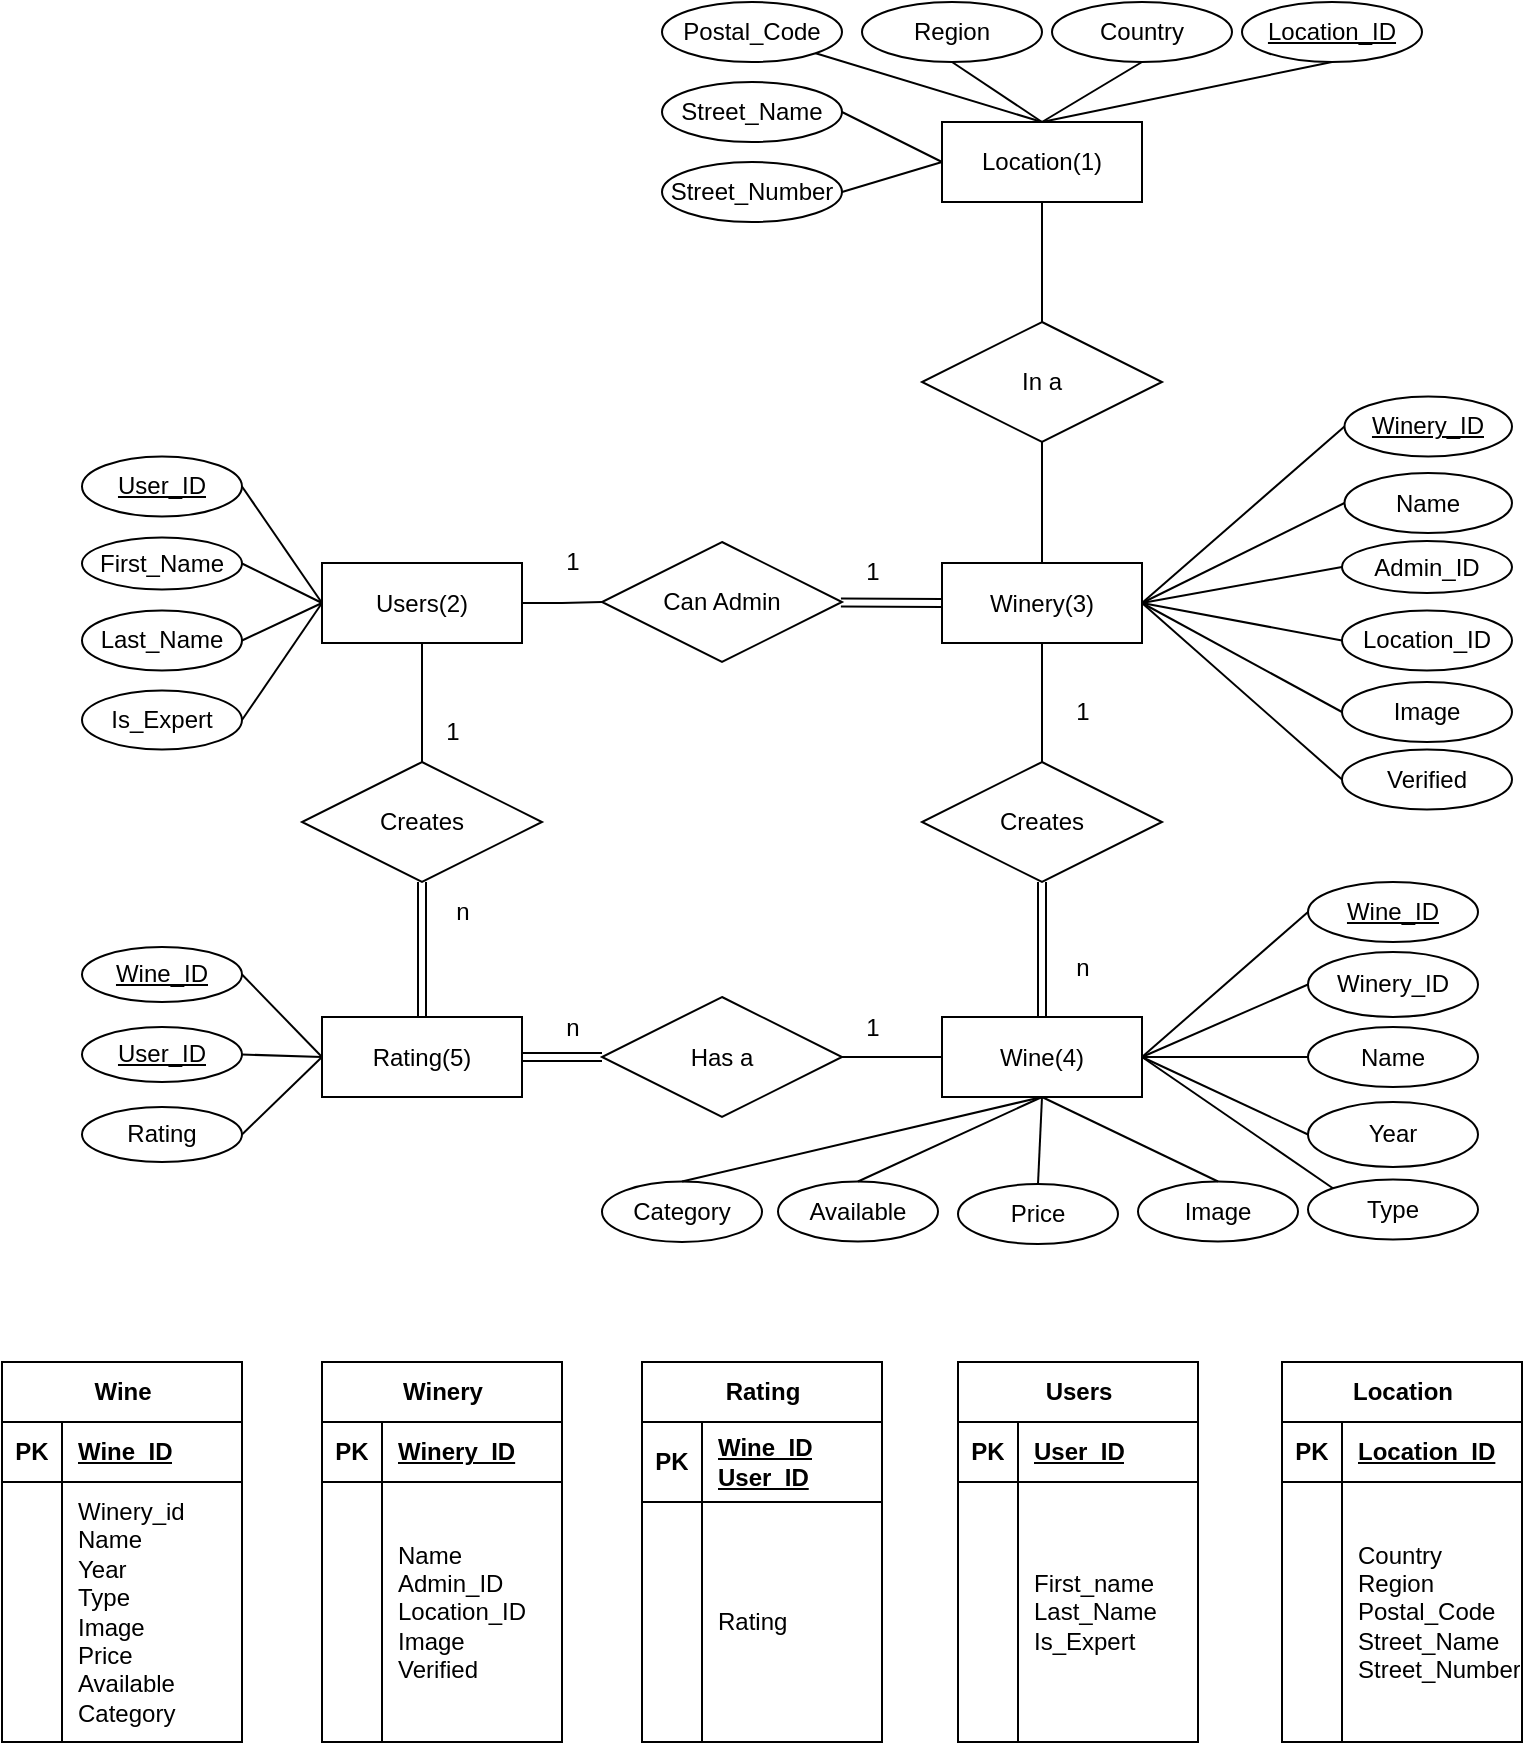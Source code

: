 <mxfile version="21.3.2" type="device">
  <diagram name="Page-1" id="gHVVOiLYUv5s1kAgPCSN">
    <mxGraphModel dx="1034" dy="507" grid="1" gridSize="10" guides="1" tooltips="1" connect="1" arrows="1" fold="1" page="1" pageScale="1" pageWidth="850" pageHeight="1100" math="0" shadow="0">
      <root>
        <mxCell id="0" />
        <mxCell id="1" parent="0" />
        <mxCell id="i2T4uCl2rIpVRViZEnEd-18" style="edgeStyle=orthogonalEdgeStyle;rounded=0;orthogonalLoop=1;jettySize=auto;html=1;entryX=1;entryY=0.5;entryDx=0;entryDy=0;endArrow=none;endFill=0;shape=link;" parent="1" source="i2T4uCl2rIpVRViZEnEd-20" target="i2T4uCl2rIpVRViZEnEd-3" edge="1">
          <mxGeometry relative="1" as="geometry" />
        </mxCell>
        <mxCell id="i2T4uCl2rIpVRViZEnEd-1" value="Wine(4)" style="whiteSpace=wrap;html=1;align=center;" parent="1" vertex="1">
          <mxGeometry x="510" y="517.5" width="100" height="40" as="geometry" />
        </mxCell>
        <mxCell id="i2T4uCl2rIpVRViZEnEd-2" value="Winery(3)" style="whiteSpace=wrap;html=1;align=center;" parent="1" vertex="1">
          <mxGeometry x="510" y="290.5" width="100" height="40" as="geometry" />
        </mxCell>
        <mxCell id="i2T4uCl2rIpVRViZEnEd-3" value="Rating(5)" style="whiteSpace=wrap;html=1;align=center;" parent="1" vertex="1">
          <mxGeometry x="200" y="517.5" width="100" height="40" as="geometry" />
        </mxCell>
        <mxCell id="i2T4uCl2rIpVRViZEnEd-12" style="edgeStyle=orthogonalEdgeStyle;rounded=0;orthogonalLoop=1;jettySize=auto;html=1;entryX=0.5;entryY=0;entryDx=0;entryDy=0;endArrow=none;endFill=0;exitX=0.5;exitY=1;exitDx=0;exitDy=0;shape=link;" parent="1" source="i2T4uCl2rIpVRViZEnEd-14" target="i2T4uCl2rIpVRViZEnEd-3" edge="1">
          <mxGeometry relative="1" as="geometry" />
        </mxCell>
        <mxCell id="i2T4uCl2rIpVRViZEnEd-38" style="edgeStyle=orthogonalEdgeStyle;rounded=0;orthogonalLoop=1;jettySize=auto;html=1;entryX=0.5;entryY=0;entryDx=0;entryDy=0;endArrow=none;endFill=0;" parent="1" source="i2T4uCl2rIpVRViZEnEd-4" target="i2T4uCl2rIpVRViZEnEd-14" edge="1">
          <mxGeometry relative="1" as="geometry" />
        </mxCell>
        <mxCell id="i2T4uCl2rIpVRViZEnEd-4" value="Users(2)" style="whiteSpace=wrap;html=1;align=center;" parent="1" vertex="1">
          <mxGeometry x="200" y="290.5" width="100" height="40" as="geometry" />
        </mxCell>
        <mxCell id="i2T4uCl2rIpVRViZEnEd-10" value="" style="edgeStyle=orthogonalEdgeStyle;rounded=0;orthogonalLoop=1;jettySize=auto;html=1;entryX=0.5;entryY=0;entryDx=0;entryDy=0;endArrow=none;endFill=0;" parent="1" source="i2T4uCl2rIpVRViZEnEd-2" target="i2T4uCl2rIpVRViZEnEd-11" edge="1">
          <mxGeometry relative="1" as="geometry">
            <mxPoint x="560" y="380" as="sourcePoint" />
            <mxPoint x="560" y="510" as="targetPoint" />
          </mxGeometry>
        </mxCell>
        <mxCell id="i2T4uCl2rIpVRViZEnEd-27" style="edgeStyle=orthogonalEdgeStyle;rounded=0;orthogonalLoop=1;jettySize=auto;html=1;entryX=0.5;entryY=0;entryDx=0;entryDy=0;endArrow=none;endFill=0;shape=link;" parent="1" source="i2T4uCl2rIpVRViZEnEd-11" target="i2T4uCl2rIpVRViZEnEd-1" edge="1">
          <mxGeometry relative="1" as="geometry" />
        </mxCell>
        <mxCell id="i2T4uCl2rIpVRViZEnEd-11" value="Creates" style="shape=rhombus;perimeter=rhombusPerimeter;whiteSpace=wrap;html=1;align=center;" parent="1" vertex="1">
          <mxGeometry x="500" y="390" width="120" height="60" as="geometry" />
        </mxCell>
        <mxCell id="i2T4uCl2rIpVRViZEnEd-14" value="Creates" style="shape=rhombus;perimeter=rhombusPerimeter;whiteSpace=wrap;html=1;align=center;" parent="1" vertex="1">
          <mxGeometry x="190" y="390" width="120" height="60" as="geometry" />
        </mxCell>
        <mxCell id="i2T4uCl2rIpVRViZEnEd-15" value="1" style="text;html=1;align=center;verticalAlign=middle;resizable=0;points=[];autosize=1;strokeColor=none;fillColor=none;" parent="1" vertex="1">
          <mxGeometry x="565" y="350" width="30" height="30" as="geometry" />
        </mxCell>
        <mxCell id="i2T4uCl2rIpVRViZEnEd-16" value="n" style="text;html=1;align=center;verticalAlign=middle;resizable=0;points=[];autosize=1;strokeColor=none;fillColor=none;" parent="1" vertex="1">
          <mxGeometry x="565" y="477.5" width="30" height="30" as="geometry" />
        </mxCell>
        <mxCell id="i2T4uCl2rIpVRViZEnEd-17" value="1" style="text;html=1;align=center;verticalAlign=middle;resizable=0;points=[];autosize=1;strokeColor=none;fillColor=none;" parent="1" vertex="1">
          <mxGeometry x="250" y="360" width="30" height="30" as="geometry" />
        </mxCell>
        <mxCell id="i2T4uCl2rIpVRViZEnEd-19" value="" style="edgeStyle=orthogonalEdgeStyle;rounded=0;orthogonalLoop=1;jettySize=auto;html=1;entryX=1;entryY=0.5;entryDx=0;entryDy=0;endArrow=none;endFill=0;exitX=0;exitY=0.5;exitDx=0;exitDy=0;" parent="1" source="i2T4uCl2rIpVRViZEnEd-1" target="i2T4uCl2rIpVRViZEnEd-20" edge="1">
          <mxGeometry relative="1" as="geometry">
            <mxPoint x="480" y="607.5" as="sourcePoint" />
            <mxPoint x="495" y="537.5" as="targetPoint" />
          </mxGeometry>
        </mxCell>
        <mxCell id="i2T4uCl2rIpVRViZEnEd-20" value="Has a" style="shape=rhombus;perimeter=rhombusPerimeter;whiteSpace=wrap;html=1;align=center;" parent="1" vertex="1">
          <mxGeometry x="340" y="507.5" width="120" height="60" as="geometry" />
        </mxCell>
        <mxCell id="i2T4uCl2rIpVRViZEnEd-21" value="1" style="text;html=1;align=center;verticalAlign=middle;resizable=0;points=[];autosize=1;strokeColor=none;fillColor=none;" parent="1" vertex="1">
          <mxGeometry x="460" y="507.5" width="30" height="30" as="geometry" />
        </mxCell>
        <mxCell id="i2T4uCl2rIpVRViZEnEd-22" value="n" style="text;html=1;align=center;verticalAlign=middle;resizable=0;points=[];autosize=1;strokeColor=none;fillColor=none;" parent="1" vertex="1">
          <mxGeometry x="310" y="507.5" width="30" height="30" as="geometry" />
        </mxCell>
        <mxCell id="i2T4uCl2rIpVRViZEnEd-23" value="n" style="text;html=1;align=center;verticalAlign=middle;resizable=0;points=[];autosize=1;strokeColor=none;fillColor=none;" parent="1" vertex="1">
          <mxGeometry x="255" y="450" width="30" height="30" as="geometry" />
        </mxCell>
        <mxCell id="i2T4uCl2rIpVRViZEnEd-28" value="Location(1)" style="whiteSpace=wrap;html=1;align=center;" parent="1" vertex="1">
          <mxGeometry x="510" y="70" width="100" height="40" as="geometry" />
        </mxCell>
        <mxCell id="i2T4uCl2rIpVRViZEnEd-31" value="In a" style="shape=rhombus;perimeter=rhombusPerimeter;whiteSpace=wrap;html=1;align=center;" parent="1" vertex="1">
          <mxGeometry x="500" y="170" width="120" height="60" as="geometry" />
        </mxCell>
        <mxCell id="i2T4uCl2rIpVRViZEnEd-40" value="" style="edgeStyle=orthogonalEdgeStyle;rounded=0;orthogonalLoop=1;jettySize=auto;html=1;entryX=0;entryY=0.5;entryDx=0;entryDy=0;endArrow=none;endFill=0;" parent="1" source="i2T4uCl2rIpVRViZEnEd-4" target="i2T4uCl2rIpVRViZEnEd-41" edge="1">
          <mxGeometry relative="1" as="geometry">
            <mxPoint x="300" y="311" as="sourcePoint" />
            <mxPoint x="560" y="340" as="targetPoint" />
          </mxGeometry>
        </mxCell>
        <mxCell id="4" style="edgeStyle=none;html=1;entryX=0;entryY=0.5;entryDx=0;entryDy=0;shape=link;" parent="1" source="i2T4uCl2rIpVRViZEnEd-41" target="i2T4uCl2rIpVRViZEnEd-2" edge="1">
          <mxGeometry relative="1" as="geometry" />
        </mxCell>
        <mxCell id="i2T4uCl2rIpVRViZEnEd-41" value="Can Admin" style="shape=rhombus;perimeter=rhombusPerimeter;whiteSpace=wrap;html=1;align=center;" parent="1" vertex="1">
          <mxGeometry x="340" y="280" width="120" height="60" as="geometry" />
        </mxCell>
        <mxCell id="i2T4uCl2rIpVRViZEnEd-42" value="1" style="text;html=1;align=center;verticalAlign=middle;resizable=0;points=[];autosize=1;strokeColor=none;fillColor=none;" parent="1" vertex="1">
          <mxGeometry x="310" y="275" width="30" height="30" as="geometry" />
        </mxCell>
        <mxCell id="i2T4uCl2rIpVRViZEnEd-43" value="1" style="text;html=1;align=center;verticalAlign=middle;resizable=0;points=[];autosize=1;strokeColor=none;fillColor=none;" parent="1" vertex="1">
          <mxGeometry x="460" y="280" width="30" height="30" as="geometry" />
        </mxCell>
        <mxCell id="5" value="" style="endArrow=none;html=1;entryX=0.5;entryY=1;entryDx=0;entryDy=0;exitX=0.5;exitY=0;exitDx=0;exitDy=0;" parent="1" source="i2T4uCl2rIpVRViZEnEd-2" target="i2T4uCl2rIpVRViZEnEd-31" edge="1">
          <mxGeometry width="50" height="50" relative="1" as="geometry">
            <mxPoint x="490" y="340" as="sourcePoint" />
            <mxPoint x="540" y="290" as="targetPoint" />
          </mxGeometry>
        </mxCell>
        <mxCell id="7" value="" style="endArrow=none;html=1;entryX=0.5;entryY=1;entryDx=0;entryDy=0;exitX=0.5;exitY=0;exitDx=0;exitDy=0;" parent="1" source="i2T4uCl2rIpVRViZEnEd-31" target="i2T4uCl2rIpVRViZEnEd-28" edge="1">
          <mxGeometry width="50" height="50" relative="1" as="geometry">
            <mxPoint x="490" y="340" as="sourcePoint" />
            <mxPoint x="540" y="290" as="targetPoint" />
          </mxGeometry>
        </mxCell>
        <mxCell id="mxp_iHFHXZB1s1TXaWPG-7" value="Wine_ID" style="ellipse;whiteSpace=wrap;html=1;align=center;fontStyle=4;" parent="1" vertex="1">
          <mxGeometry x="693" y="450" width="85" height="30" as="geometry" />
        </mxCell>
        <mxCell id="mxp_iHFHXZB1s1TXaWPG-8" value="Winery_ID" style="ellipse;whiteSpace=wrap;html=1;align=center;" parent="1" vertex="1">
          <mxGeometry x="693" y="485" width="85" height="32.5" as="geometry" />
        </mxCell>
        <mxCell id="mxp_iHFHXZB1s1TXaWPG-10" value="Name" style="ellipse;whiteSpace=wrap;html=1;align=center;" parent="1" vertex="1">
          <mxGeometry x="693" y="522.5" width="85" height="30" as="geometry" />
        </mxCell>
        <mxCell id="mxp_iHFHXZB1s1TXaWPG-11" value="Image" style="ellipse;whiteSpace=wrap;html=1;align=center;" parent="1" vertex="1">
          <mxGeometry x="608" y="599.75" width="80" height="30" as="geometry" />
        </mxCell>
        <mxCell id="mxp_iHFHXZB1s1TXaWPG-12" value="Available" style="ellipse;whiteSpace=wrap;html=1;align=center;" parent="1" vertex="1">
          <mxGeometry x="428" y="599.75" width="80" height="30" as="geometry" />
        </mxCell>
        <mxCell id="mxp_iHFHXZB1s1TXaWPG-13" value="Type" style="ellipse;whiteSpace=wrap;html=1;align=center;" parent="1" vertex="1">
          <mxGeometry x="693" y="598.75" width="85" height="30" as="geometry" />
        </mxCell>
        <mxCell id="mxp_iHFHXZB1s1TXaWPG-14" value="Year" style="ellipse;whiteSpace=wrap;html=1;align=center;" parent="1" vertex="1">
          <mxGeometry x="693" y="560" width="85" height="32.5" as="geometry" />
        </mxCell>
        <mxCell id="mxp_iHFHXZB1s1TXaWPG-15" value="Price" style="ellipse;whiteSpace=wrap;html=1;align=center;" parent="1" vertex="1">
          <mxGeometry x="518" y="601" width="80" height="30" as="geometry" />
        </mxCell>
        <mxCell id="mxp_iHFHXZB1s1TXaWPG-25" value="Winery_ID" style="ellipse;whiteSpace=wrap;html=1;align=center;fontStyle=4;" parent="1" vertex="1">
          <mxGeometry x="711.25" y="207.25" width="83.75" height="30" as="geometry" />
        </mxCell>
        <mxCell id="mxp_iHFHXZB1s1TXaWPG-27" value="Name" style="ellipse;whiteSpace=wrap;html=1;align=center;" parent="1" vertex="1">
          <mxGeometry x="711.25" y="245.5" width="83.75" height="30" as="geometry" />
        </mxCell>
        <mxCell id="mxp_iHFHXZB1s1TXaWPG-28" value="" style="endArrow=none;html=1;rounded=0;entryX=0;entryY=0.5;entryDx=0;entryDy=0;exitX=1;exitY=0.5;exitDx=0;exitDy=0;" parent="1" source="i2T4uCl2rIpVRViZEnEd-2" target="mxp_iHFHXZB1s1TXaWPG-25" edge="1">
          <mxGeometry relative="1" as="geometry">
            <mxPoint x="340" y="350" as="sourcePoint" />
            <mxPoint x="500" y="350" as="targetPoint" />
          </mxGeometry>
        </mxCell>
        <mxCell id="mxp_iHFHXZB1s1TXaWPG-29" value="" style="endArrow=none;html=1;rounded=0;entryX=0;entryY=0.5;entryDx=0;entryDy=0;exitX=1;exitY=0.5;exitDx=0;exitDy=0;" parent="1" source="i2T4uCl2rIpVRViZEnEd-2" target="mxp_iHFHXZB1s1TXaWPG-27" edge="1">
          <mxGeometry relative="1" as="geometry">
            <mxPoint x="340" y="350" as="sourcePoint" />
            <mxPoint x="500" y="350" as="targetPoint" />
          </mxGeometry>
        </mxCell>
        <mxCell id="mxp_iHFHXZB1s1TXaWPG-30" value="Admin_ID" style="ellipse;whiteSpace=wrap;html=1;align=center;" parent="1" vertex="1">
          <mxGeometry x="710" y="279.5" width="85" height="26" as="geometry" />
        </mxCell>
        <mxCell id="mxp_iHFHXZB1s1TXaWPG-31" value="" style="endArrow=none;html=1;rounded=0;entryX=0;entryY=0.5;entryDx=0;entryDy=0;exitX=1;exitY=0.5;exitDx=0;exitDy=0;" parent="1" source="i2T4uCl2rIpVRViZEnEd-2" target="mxp_iHFHXZB1s1TXaWPG-30" edge="1">
          <mxGeometry relative="1" as="geometry">
            <mxPoint x="340" y="350" as="sourcePoint" />
            <mxPoint x="500" y="350" as="targetPoint" />
          </mxGeometry>
        </mxCell>
        <mxCell id="mxp_iHFHXZB1s1TXaWPG-32" value="Location_ID" style="ellipse;whiteSpace=wrap;html=1;align=center;" parent="1" vertex="1">
          <mxGeometry x="710" y="314.25" width="85" height="30" as="geometry" />
        </mxCell>
        <mxCell id="mxp_iHFHXZB1s1TXaWPG-33" value="" style="endArrow=none;html=1;rounded=0;entryX=0;entryY=0.5;entryDx=0;entryDy=0;exitX=1;exitY=0.5;exitDx=0;exitDy=0;" parent="1" source="i2T4uCl2rIpVRViZEnEd-2" target="mxp_iHFHXZB1s1TXaWPG-32" edge="1">
          <mxGeometry relative="1" as="geometry">
            <mxPoint x="340" y="350" as="sourcePoint" />
            <mxPoint x="500" y="350" as="targetPoint" />
          </mxGeometry>
        </mxCell>
        <mxCell id="mxp_iHFHXZB1s1TXaWPG-34" value="Image" style="ellipse;whiteSpace=wrap;html=1;align=center;" parent="1" vertex="1">
          <mxGeometry x="710" y="350" width="85" height="30" as="geometry" />
        </mxCell>
        <mxCell id="mxp_iHFHXZB1s1TXaWPG-35" value="" style="endArrow=none;html=1;rounded=0;entryX=0;entryY=0.5;entryDx=0;entryDy=0;exitX=1;exitY=0.5;exitDx=0;exitDy=0;" parent="1" source="i2T4uCl2rIpVRViZEnEd-2" target="mxp_iHFHXZB1s1TXaWPG-34" edge="1">
          <mxGeometry relative="1" as="geometry">
            <mxPoint x="340" y="350" as="sourcePoint" />
            <mxPoint x="500" y="350" as="targetPoint" />
          </mxGeometry>
        </mxCell>
        <mxCell id="mxp_iHFHXZB1s1TXaWPG-36" value="Verified" style="ellipse;whiteSpace=wrap;html=1;align=center;" parent="1" vertex="1">
          <mxGeometry x="710" y="383.75" width="85" height="30" as="geometry" />
        </mxCell>
        <mxCell id="mxp_iHFHXZB1s1TXaWPG-37" value="" style="endArrow=none;html=1;rounded=0;entryX=0;entryY=0.5;entryDx=0;entryDy=0;exitX=1;exitY=0.5;exitDx=0;exitDy=0;" parent="1" source="i2T4uCl2rIpVRViZEnEd-2" target="mxp_iHFHXZB1s1TXaWPG-36" edge="1">
          <mxGeometry relative="1" as="geometry">
            <mxPoint x="340" y="350" as="sourcePoint" />
            <mxPoint x="500" y="350" as="targetPoint" />
          </mxGeometry>
        </mxCell>
        <mxCell id="mxp_iHFHXZB1s1TXaWPG-38" value="Location_ID" style="ellipse;whiteSpace=wrap;html=1;align=center;fontStyle=4;" parent="1" vertex="1">
          <mxGeometry x="660" y="10" width="90" height="30" as="geometry" />
        </mxCell>
        <mxCell id="mxp_iHFHXZB1s1TXaWPG-41" value="" style="endArrow=none;html=1;rounded=0;entryX=0.5;entryY=0;entryDx=0;entryDy=0;exitX=0.5;exitY=1;exitDx=0;exitDy=0;" parent="1" source="mxp_iHFHXZB1s1TXaWPG-38" target="i2T4uCl2rIpVRViZEnEd-28" edge="1">
          <mxGeometry relative="1" as="geometry">
            <mxPoint x="340" y="200" as="sourcePoint" />
            <mxPoint x="500" y="200" as="targetPoint" />
          </mxGeometry>
        </mxCell>
        <mxCell id="mxp_iHFHXZB1s1TXaWPG-43" value="User_ID" style="ellipse;whiteSpace=wrap;html=1;align=center;fontStyle=4;" parent="1" vertex="1">
          <mxGeometry x="80" y="237.25" width="80" height="30" as="geometry" />
        </mxCell>
        <mxCell id="mxp_iHFHXZB1s1TXaWPG-44" value="First_Name" style="ellipse;whiteSpace=wrap;html=1;align=center;" parent="1" vertex="1">
          <mxGeometry x="80" y="277.75" width="80" height="26" as="geometry" />
        </mxCell>
        <mxCell id="mxp_iHFHXZB1s1TXaWPG-45" value="Last_Name" style="ellipse;whiteSpace=wrap;html=1;align=center;" parent="1" vertex="1">
          <mxGeometry x="80" y="314.25" width="80" height="30" as="geometry" />
        </mxCell>
        <mxCell id="mxp_iHFHXZB1s1TXaWPG-46" value="Is_Expert" style="ellipse;whiteSpace=wrap;html=1;align=center;" parent="1" vertex="1">
          <mxGeometry x="80" y="354.25" width="80" height="29.5" as="geometry" />
        </mxCell>
        <mxCell id="mxp_iHFHXZB1s1TXaWPG-47" value="" style="endArrow=none;html=1;rounded=0;exitX=1;exitY=0.5;exitDx=0;exitDy=0;entryX=0;entryY=0.5;entryDx=0;entryDy=0;" parent="1" source="mxp_iHFHXZB1s1TXaWPG-46" target="i2T4uCl2rIpVRViZEnEd-4" edge="1">
          <mxGeometry relative="1" as="geometry">
            <mxPoint x="340" y="490" as="sourcePoint" />
            <mxPoint x="500" y="490" as="targetPoint" />
          </mxGeometry>
        </mxCell>
        <mxCell id="mxp_iHFHXZB1s1TXaWPG-48" value="" style="endArrow=none;html=1;rounded=0;exitX=1;exitY=0.5;exitDx=0;exitDy=0;entryX=0;entryY=0.5;entryDx=0;entryDy=0;" parent="1" source="mxp_iHFHXZB1s1TXaWPG-45" target="i2T4uCl2rIpVRViZEnEd-4" edge="1">
          <mxGeometry relative="1" as="geometry">
            <mxPoint x="340" y="490" as="sourcePoint" />
            <mxPoint x="500" y="490" as="targetPoint" />
          </mxGeometry>
        </mxCell>
        <mxCell id="mxp_iHFHXZB1s1TXaWPG-49" value="" style="endArrow=none;html=1;rounded=0;exitX=1;exitY=0.5;exitDx=0;exitDy=0;entryX=0;entryY=0.5;entryDx=0;entryDy=0;" parent="1" source="mxp_iHFHXZB1s1TXaWPG-44" target="i2T4uCl2rIpVRViZEnEd-4" edge="1">
          <mxGeometry relative="1" as="geometry">
            <mxPoint x="340" y="490" as="sourcePoint" />
            <mxPoint x="500" y="490" as="targetPoint" />
          </mxGeometry>
        </mxCell>
        <mxCell id="mxp_iHFHXZB1s1TXaWPG-50" value="" style="endArrow=none;html=1;rounded=0;exitX=1;exitY=0.5;exitDx=0;exitDy=0;entryX=0;entryY=0.5;entryDx=0;entryDy=0;" parent="1" source="mxp_iHFHXZB1s1TXaWPG-43" target="i2T4uCl2rIpVRViZEnEd-4" edge="1">
          <mxGeometry relative="1" as="geometry">
            <mxPoint x="340" y="490" as="sourcePoint" />
            <mxPoint x="500" y="490" as="targetPoint" />
          </mxGeometry>
        </mxCell>
        <mxCell id="mxp_iHFHXZB1s1TXaWPG-57" value="" style="endArrow=none;html=1;rounded=0;entryX=0;entryY=0.5;entryDx=0;entryDy=0;exitX=1;exitY=0.5;exitDx=0;exitDy=0;" parent="1" source="i2T4uCl2rIpVRViZEnEd-1" target="mxp_iHFHXZB1s1TXaWPG-7" edge="1">
          <mxGeometry relative="1" as="geometry">
            <mxPoint x="340" y="490" as="sourcePoint" />
            <mxPoint x="500" y="490" as="targetPoint" />
          </mxGeometry>
        </mxCell>
        <mxCell id="mxp_iHFHXZB1s1TXaWPG-58" value="" style="endArrow=none;html=1;rounded=0;entryX=0;entryY=0.5;entryDx=0;entryDy=0;exitX=1;exitY=0.5;exitDx=0;exitDy=0;" parent="1" source="i2T4uCl2rIpVRViZEnEd-1" target="mxp_iHFHXZB1s1TXaWPG-8" edge="1">
          <mxGeometry relative="1" as="geometry">
            <mxPoint x="340" y="490" as="sourcePoint" />
            <mxPoint x="500" y="490" as="targetPoint" />
          </mxGeometry>
        </mxCell>
        <mxCell id="mxp_iHFHXZB1s1TXaWPG-59" value="" style="endArrow=none;html=1;rounded=0;entryX=0;entryY=0.5;entryDx=0;entryDy=0;exitX=1;exitY=0.5;exitDx=0;exitDy=0;" parent="1" source="i2T4uCl2rIpVRViZEnEd-1" target="mxp_iHFHXZB1s1TXaWPG-10" edge="1">
          <mxGeometry relative="1" as="geometry">
            <mxPoint x="340" y="490" as="sourcePoint" />
            <mxPoint x="500" y="490" as="targetPoint" />
          </mxGeometry>
        </mxCell>
        <mxCell id="mxp_iHFHXZB1s1TXaWPG-60" value="" style="endArrow=none;html=1;rounded=0;entryX=0;entryY=0.5;entryDx=0;entryDy=0;exitX=1;exitY=0.5;exitDx=0;exitDy=0;" parent="1" source="i2T4uCl2rIpVRViZEnEd-1" target="mxp_iHFHXZB1s1TXaWPG-14" edge="1">
          <mxGeometry relative="1" as="geometry">
            <mxPoint x="340" y="490" as="sourcePoint" />
            <mxPoint x="500" y="490" as="targetPoint" />
          </mxGeometry>
        </mxCell>
        <mxCell id="mxp_iHFHXZB1s1TXaWPG-61" value="" style="endArrow=none;html=1;rounded=0;entryX=0;entryY=0;entryDx=0;entryDy=0;exitX=1;exitY=0.5;exitDx=0;exitDy=0;" parent="1" source="i2T4uCl2rIpVRViZEnEd-1" target="mxp_iHFHXZB1s1TXaWPG-13" edge="1">
          <mxGeometry relative="1" as="geometry">
            <mxPoint x="340" y="490" as="sourcePoint" />
            <mxPoint x="500" y="490" as="targetPoint" />
          </mxGeometry>
        </mxCell>
        <mxCell id="mxp_iHFHXZB1s1TXaWPG-62" value="" style="endArrow=none;html=1;rounded=0;entryX=0.5;entryY=0;entryDx=0;entryDy=0;exitX=0.5;exitY=1;exitDx=0;exitDy=0;" parent="1" source="i2T4uCl2rIpVRViZEnEd-1" target="mxp_iHFHXZB1s1TXaWPG-12" edge="1">
          <mxGeometry relative="1" as="geometry">
            <mxPoint x="340" y="490" as="sourcePoint" />
            <mxPoint x="500" y="490" as="targetPoint" />
          </mxGeometry>
        </mxCell>
        <mxCell id="mxp_iHFHXZB1s1TXaWPG-63" value="" style="endArrow=none;html=1;rounded=0;entryX=0.5;entryY=0;entryDx=0;entryDy=0;exitX=0.5;exitY=1;exitDx=0;exitDy=0;" parent="1" source="i2T4uCl2rIpVRViZEnEd-1" target="mxp_iHFHXZB1s1TXaWPG-15" edge="1">
          <mxGeometry relative="1" as="geometry">
            <mxPoint x="340" y="490" as="sourcePoint" />
            <mxPoint x="500" y="490" as="targetPoint" />
          </mxGeometry>
        </mxCell>
        <mxCell id="mxp_iHFHXZB1s1TXaWPG-64" value="" style="endArrow=none;html=1;rounded=0;entryX=0.5;entryY=0;entryDx=0;entryDy=0;exitX=0.5;exitY=1;exitDx=0;exitDy=0;" parent="1" source="i2T4uCl2rIpVRViZEnEd-1" target="mxp_iHFHXZB1s1TXaWPG-11" edge="1">
          <mxGeometry relative="1" as="geometry">
            <mxPoint x="340" y="490" as="sourcePoint" />
            <mxPoint x="500" y="490" as="targetPoint" />
          </mxGeometry>
        </mxCell>
        <mxCell id="mxp_iHFHXZB1s1TXaWPG-65" value="Wine_ID" style="ellipse;whiteSpace=wrap;html=1;align=center;fontStyle=4;" parent="1" vertex="1">
          <mxGeometry x="80" y="482.5" width="80" height="27.5" as="geometry" />
        </mxCell>
        <mxCell id="mxp_iHFHXZB1s1TXaWPG-66" value="User_ID" style="ellipse;whiteSpace=wrap;html=1;align=center;fontStyle=4;" parent="1" vertex="1">
          <mxGeometry x="80" y="522.5" width="80" height="27.5" as="geometry" />
        </mxCell>
        <mxCell id="mxp_iHFHXZB1s1TXaWPG-68" value="Rating" style="ellipse;whiteSpace=wrap;html=1;align=center;" parent="1" vertex="1">
          <mxGeometry x="80" y="562.5" width="80" height="27.5" as="geometry" />
        </mxCell>
        <mxCell id="mxp_iHFHXZB1s1TXaWPG-69" value="" style="endArrow=none;html=1;rounded=0;exitX=1;exitY=0.5;exitDx=0;exitDy=0;entryX=0;entryY=0.5;entryDx=0;entryDy=0;" parent="1" source="mxp_iHFHXZB1s1TXaWPG-65" target="i2T4uCl2rIpVRViZEnEd-3" edge="1">
          <mxGeometry relative="1" as="geometry">
            <mxPoint x="340" y="490" as="sourcePoint" />
            <mxPoint x="500" y="490" as="targetPoint" />
          </mxGeometry>
        </mxCell>
        <mxCell id="mxp_iHFHXZB1s1TXaWPG-70" value="" style="endArrow=none;html=1;rounded=0;exitX=1;exitY=0.5;exitDx=0;exitDy=0;entryX=0;entryY=0.5;entryDx=0;entryDy=0;" parent="1" source="mxp_iHFHXZB1s1TXaWPG-66" target="i2T4uCl2rIpVRViZEnEd-3" edge="1">
          <mxGeometry relative="1" as="geometry">
            <mxPoint x="340" y="490" as="sourcePoint" />
            <mxPoint x="500" y="490" as="targetPoint" />
          </mxGeometry>
        </mxCell>
        <mxCell id="mxp_iHFHXZB1s1TXaWPG-71" value="" style="endArrow=none;html=1;rounded=0;exitX=1;exitY=0.5;exitDx=0;exitDy=0;entryX=0;entryY=0.5;entryDx=0;entryDy=0;" parent="1" source="mxp_iHFHXZB1s1TXaWPG-68" target="i2T4uCl2rIpVRViZEnEd-3" edge="1">
          <mxGeometry relative="1" as="geometry">
            <mxPoint x="340" y="490" as="sourcePoint" />
            <mxPoint x="500" y="490" as="targetPoint" />
          </mxGeometry>
        </mxCell>
        <object label="Wine" Winery_ID="" id="mxp_iHFHXZB1s1TXaWPG-72">
          <mxCell style="shape=table;startSize=30;container=1;collapsible=1;childLayout=tableLayout;fixedRows=1;rowLines=0;fontStyle=1;align=center;resizeLast=1;html=1;points=[[0,0,0,0,0],[0,0.25,0,0,0],[0,0.5,0,0,0],[0,0.75,0,0,0],[0,1,0,0,0],[0.25,0,0,0,0],[0.25,1,0,0,0],[0.5,0,0,0,0],[0.5,1,0,0,0],[0.75,0,0,0,0],[0.75,1,0,0,0],[1,0,0,0,0],[1,0.25,0,0,0],[1,0.5,0,0,0],[1,0.75,0,0,0],[1,1,0,0,0]];" parent="1" vertex="1">
            <mxGeometry x="40" y="690" width="120" height="190" as="geometry">
              <mxRectangle x="10" y="700" width="70" height="30" as="alternateBounds" />
            </mxGeometry>
          </mxCell>
        </object>
        <mxCell id="mxp_iHFHXZB1s1TXaWPG-73" value="" style="shape=tableRow;horizontal=0;startSize=0;swimlaneHead=0;swimlaneBody=0;fillColor=none;collapsible=0;dropTarget=0;points=[[0,0.5],[1,0.5]];portConstraint=eastwest;top=0;left=0;right=0;bottom=1;" parent="mxp_iHFHXZB1s1TXaWPG-72" vertex="1">
          <mxGeometry y="30" width="120" height="30" as="geometry" />
        </mxCell>
        <mxCell id="mxp_iHFHXZB1s1TXaWPG-74" value="PK" style="shape=partialRectangle;connectable=0;fillColor=none;top=0;left=0;bottom=0;right=0;fontStyle=1;overflow=hidden;whiteSpace=wrap;html=1;" parent="mxp_iHFHXZB1s1TXaWPG-73" vertex="1">
          <mxGeometry width="30" height="30" as="geometry">
            <mxRectangle width="30" height="30" as="alternateBounds" />
          </mxGeometry>
        </mxCell>
        <mxCell id="mxp_iHFHXZB1s1TXaWPG-75" value="Wine_ID" style="shape=partialRectangle;connectable=0;fillColor=none;top=0;left=0;bottom=0;right=0;align=left;spacingLeft=6;fontStyle=5;overflow=hidden;whiteSpace=wrap;html=1;" parent="mxp_iHFHXZB1s1TXaWPG-73" vertex="1">
          <mxGeometry x="30" width="90" height="30" as="geometry">
            <mxRectangle width="90" height="30" as="alternateBounds" />
          </mxGeometry>
        </mxCell>
        <mxCell id="mxp_iHFHXZB1s1TXaWPG-76" value="" style="shape=tableRow;horizontal=0;startSize=0;swimlaneHead=0;swimlaneBody=0;fillColor=none;collapsible=0;dropTarget=0;points=[[0,0.5],[1,0.5]];portConstraint=eastwest;top=0;left=0;right=0;bottom=0;" parent="mxp_iHFHXZB1s1TXaWPG-72" vertex="1">
          <mxGeometry y="60" width="120" height="130" as="geometry" />
        </mxCell>
        <mxCell id="mxp_iHFHXZB1s1TXaWPG-77" value="" style="shape=partialRectangle;connectable=0;fillColor=none;top=0;left=0;bottom=0;right=0;editable=1;overflow=hidden;whiteSpace=wrap;html=1;" parent="mxp_iHFHXZB1s1TXaWPG-76" vertex="1">
          <mxGeometry width="30" height="130" as="geometry">
            <mxRectangle width="30" height="130" as="alternateBounds" />
          </mxGeometry>
        </mxCell>
        <mxCell id="mxp_iHFHXZB1s1TXaWPG-78" value="Winery_id&lt;br&gt;Name&lt;br&gt;Year&lt;br&gt;Type&lt;br&gt;Image&lt;br&gt;Price&lt;br&gt;Available&lt;br&gt;Category" style="shape=partialRectangle;connectable=0;fillColor=none;top=0;left=0;bottom=0;right=0;align=left;spacingLeft=6;overflow=hidden;whiteSpace=wrap;html=1;" parent="mxp_iHFHXZB1s1TXaWPG-76" vertex="1">
          <mxGeometry x="30" width="90" height="130" as="geometry">
            <mxRectangle width="90" height="130" as="alternateBounds" />
          </mxGeometry>
        </mxCell>
        <object label="Winery" Winery_ID="" id="mxp_iHFHXZB1s1TXaWPG-98">
          <mxCell style="shape=table;startSize=30;container=1;collapsible=1;childLayout=tableLayout;fixedRows=1;rowLines=0;fontStyle=1;align=center;resizeLast=1;html=1;points=[[0,0,0,0,0],[0,0.25,0,0,0],[0,0.5,0,0,0],[0,0.75,0,0,0],[0,1,0,0,0],[0.25,0,0,0,0],[0.25,1,0,0,0],[0.5,0,0,0,0],[0.5,1,0,0,0],[0.75,0,0,0,0],[0.75,1,0,0,0],[1,0,0,0,0],[1,0.25,0,0,0],[1,0.5,0,0,0],[1,0.75,0,0,0],[1,1,0,0,0]];" parent="1" vertex="1">
            <mxGeometry x="200" y="690" width="120" height="190" as="geometry">
              <mxRectangle x="10" y="700" width="70" height="30" as="alternateBounds" />
            </mxGeometry>
          </mxCell>
        </object>
        <mxCell id="mxp_iHFHXZB1s1TXaWPG-99" value="" style="shape=tableRow;horizontal=0;startSize=0;swimlaneHead=0;swimlaneBody=0;fillColor=none;collapsible=0;dropTarget=0;points=[[0,0.5],[1,0.5]];portConstraint=eastwest;top=0;left=0;right=0;bottom=1;" parent="mxp_iHFHXZB1s1TXaWPG-98" vertex="1">
          <mxGeometry y="30" width="120" height="30" as="geometry" />
        </mxCell>
        <mxCell id="mxp_iHFHXZB1s1TXaWPG-100" value="PK" style="shape=partialRectangle;connectable=0;fillColor=none;top=0;left=0;bottom=0;right=0;fontStyle=1;overflow=hidden;whiteSpace=wrap;html=1;" parent="mxp_iHFHXZB1s1TXaWPG-99" vertex="1">
          <mxGeometry width="30" height="30" as="geometry">
            <mxRectangle width="30" height="30" as="alternateBounds" />
          </mxGeometry>
        </mxCell>
        <mxCell id="mxp_iHFHXZB1s1TXaWPG-101" value="Winery_ID" style="shape=partialRectangle;connectable=0;fillColor=none;top=0;left=0;bottom=0;right=0;align=left;spacingLeft=6;fontStyle=5;overflow=hidden;whiteSpace=wrap;html=1;" parent="mxp_iHFHXZB1s1TXaWPG-99" vertex="1">
          <mxGeometry x="30" width="90" height="30" as="geometry">
            <mxRectangle width="90" height="30" as="alternateBounds" />
          </mxGeometry>
        </mxCell>
        <mxCell id="mxp_iHFHXZB1s1TXaWPG-102" value="" style="shape=tableRow;horizontal=0;startSize=0;swimlaneHead=0;swimlaneBody=0;fillColor=none;collapsible=0;dropTarget=0;points=[[0,0.5],[1,0.5]];portConstraint=eastwest;top=0;left=0;right=0;bottom=0;" parent="mxp_iHFHXZB1s1TXaWPG-98" vertex="1">
          <mxGeometry y="60" width="120" height="130" as="geometry" />
        </mxCell>
        <mxCell id="mxp_iHFHXZB1s1TXaWPG-103" value="" style="shape=partialRectangle;connectable=0;fillColor=none;top=0;left=0;bottom=0;right=0;editable=1;overflow=hidden;whiteSpace=wrap;html=1;" parent="mxp_iHFHXZB1s1TXaWPG-102" vertex="1">
          <mxGeometry width="30" height="130" as="geometry">
            <mxRectangle width="30" height="130" as="alternateBounds" />
          </mxGeometry>
        </mxCell>
        <mxCell id="mxp_iHFHXZB1s1TXaWPG-104" value="Name&lt;br&gt;Admin_ID&lt;br&gt;Location_ID&lt;br&gt;Image&lt;br&gt;Verified" style="shape=partialRectangle;connectable=0;fillColor=none;top=0;left=0;bottom=0;right=0;align=left;spacingLeft=6;overflow=hidden;whiteSpace=wrap;html=1;" parent="mxp_iHFHXZB1s1TXaWPG-102" vertex="1">
          <mxGeometry x="30" width="90" height="130" as="geometry">
            <mxRectangle width="90" height="130" as="alternateBounds" />
          </mxGeometry>
        </mxCell>
        <object label="Rating" Winery_ID="" id="mxp_iHFHXZB1s1TXaWPG-105">
          <mxCell style="shape=table;startSize=30;container=1;collapsible=1;childLayout=tableLayout;fixedRows=1;rowLines=0;fontStyle=1;align=center;resizeLast=1;html=1;points=[[0,0,0,0,0],[0,0.25,0,0,0],[0,0.5,0,0,0],[0,0.75,0,0,0],[0,1,0,0,0],[0.25,0,0,0,0],[0.25,1,0,0,0],[0.5,0,0,0,0],[0.5,1,0,0,0],[0.75,0,0,0,0],[0.75,1,0,0,0],[1,0,0,0,0],[1,0.25,0,0,0],[1,0.5,0,0,0],[1,0.75,0,0,0],[1,1,0,0,0]];" parent="1" vertex="1">
            <mxGeometry x="360" y="690" width="120" height="190" as="geometry">
              <mxRectangle x="10" y="700" width="70" height="30" as="alternateBounds" />
            </mxGeometry>
          </mxCell>
        </object>
        <mxCell id="mxp_iHFHXZB1s1TXaWPG-106" value="" style="shape=tableRow;horizontal=0;startSize=0;swimlaneHead=0;swimlaneBody=0;fillColor=none;collapsible=0;dropTarget=0;points=[[0,0.5],[1,0.5]];portConstraint=eastwest;top=0;left=0;right=0;bottom=1;" parent="mxp_iHFHXZB1s1TXaWPG-105" vertex="1">
          <mxGeometry y="30" width="120" height="40" as="geometry" />
        </mxCell>
        <mxCell id="mxp_iHFHXZB1s1TXaWPG-107" value="PK" style="shape=partialRectangle;connectable=0;fillColor=none;top=0;left=0;bottom=0;right=0;fontStyle=1;overflow=hidden;whiteSpace=wrap;html=1;" parent="mxp_iHFHXZB1s1TXaWPG-106" vertex="1">
          <mxGeometry width="30" height="40" as="geometry">
            <mxRectangle width="30" height="40" as="alternateBounds" />
          </mxGeometry>
        </mxCell>
        <mxCell id="mxp_iHFHXZB1s1TXaWPG-108" value="Wine_ID&lt;br&gt;User_ID" style="shape=partialRectangle;connectable=0;fillColor=none;top=0;left=0;bottom=0;right=0;align=left;spacingLeft=6;fontStyle=5;overflow=hidden;whiteSpace=wrap;html=1;" parent="mxp_iHFHXZB1s1TXaWPG-106" vertex="1">
          <mxGeometry x="30" width="90" height="40" as="geometry">
            <mxRectangle width="90" height="40" as="alternateBounds" />
          </mxGeometry>
        </mxCell>
        <mxCell id="mxp_iHFHXZB1s1TXaWPG-109" value="" style="shape=tableRow;horizontal=0;startSize=0;swimlaneHead=0;swimlaneBody=0;fillColor=none;collapsible=0;dropTarget=0;points=[[0,0.5],[1,0.5]];portConstraint=eastwest;top=0;left=0;right=0;bottom=0;" parent="mxp_iHFHXZB1s1TXaWPG-105" vertex="1">
          <mxGeometry y="70" width="120" height="120" as="geometry" />
        </mxCell>
        <mxCell id="mxp_iHFHXZB1s1TXaWPG-110" value="" style="shape=partialRectangle;connectable=0;fillColor=none;top=0;left=0;bottom=0;right=0;editable=1;overflow=hidden;whiteSpace=wrap;html=1;" parent="mxp_iHFHXZB1s1TXaWPG-109" vertex="1">
          <mxGeometry width="30" height="120" as="geometry">
            <mxRectangle width="30" height="120" as="alternateBounds" />
          </mxGeometry>
        </mxCell>
        <mxCell id="mxp_iHFHXZB1s1TXaWPG-111" value="Rating" style="shape=partialRectangle;connectable=0;fillColor=none;top=0;left=0;bottom=0;right=0;align=left;spacingLeft=6;overflow=hidden;whiteSpace=wrap;html=1;" parent="mxp_iHFHXZB1s1TXaWPG-109" vertex="1">
          <mxGeometry x="30" width="90" height="120" as="geometry">
            <mxRectangle width="90" height="120" as="alternateBounds" />
          </mxGeometry>
        </mxCell>
        <object label="Users" Winery_ID="" id="mxp_iHFHXZB1s1TXaWPG-112">
          <mxCell style="shape=table;startSize=30;container=1;collapsible=1;childLayout=tableLayout;fixedRows=1;rowLines=0;fontStyle=1;align=center;resizeLast=1;html=1;points=[[0,0,0,0,0],[0,0.25,0,0,0],[0,0.5,0,0,0],[0,0.75,0,0,0],[0,1,0,0,0],[0.25,0,0,0,0],[0.25,1,0,0,0],[0.5,0,0,0,0],[0.5,1,0,0,0],[0.75,0,0,0,0],[0.75,1,0,0,0],[1,0,0,0,0],[1,0.25,0,0,0],[1,0.5,0,0,0],[1,0.75,0,0,0],[1,1,0,0,0]];" parent="1" vertex="1">
            <mxGeometry x="518" y="690" width="120" height="190" as="geometry">
              <mxRectangle x="10" y="700" width="70" height="30" as="alternateBounds" />
            </mxGeometry>
          </mxCell>
        </object>
        <mxCell id="mxp_iHFHXZB1s1TXaWPG-113" value="" style="shape=tableRow;horizontal=0;startSize=0;swimlaneHead=0;swimlaneBody=0;fillColor=none;collapsible=0;dropTarget=0;points=[[0,0.5],[1,0.5]];portConstraint=eastwest;top=0;left=0;right=0;bottom=1;" parent="mxp_iHFHXZB1s1TXaWPG-112" vertex="1">
          <mxGeometry y="30" width="120" height="30" as="geometry" />
        </mxCell>
        <mxCell id="mxp_iHFHXZB1s1TXaWPG-114" value="PK" style="shape=partialRectangle;connectable=0;fillColor=none;top=0;left=0;bottom=0;right=0;fontStyle=1;overflow=hidden;whiteSpace=wrap;html=1;" parent="mxp_iHFHXZB1s1TXaWPG-113" vertex="1">
          <mxGeometry width="30" height="30" as="geometry">
            <mxRectangle width="30" height="30" as="alternateBounds" />
          </mxGeometry>
        </mxCell>
        <mxCell id="mxp_iHFHXZB1s1TXaWPG-115" value="User_ID" style="shape=partialRectangle;connectable=0;fillColor=none;top=0;left=0;bottom=0;right=0;align=left;spacingLeft=6;fontStyle=5;overflow=hidden;whiteSpace=wrap;html=1;" parent="mxp_iHFHXZB1s1TXaWPG-113" vertex="1">
          <mxGeometry x="30" width="90" height="30" as="geometry">
            <mxRectangle width="90" height="30" as="alternateBounds" />
          </mxGeometry>
        </mxCell>
        <mxCell id="mxp_iHFHXZB1s1TXaWPG-116" value="" style="shape=tableRow;horizontal=0;startSize=0;swimlaneHead=0;swimlaneBody=0;fillColor=none;collapsible=0;dropTarget=0;points=[[0,0.5],[1,0.5]];portConstraint=eastwest;top=0;left=0;right=0;bottom=0;" parent="mxp_iHFHXZB1s1TXaWPG-112" vertex="1">
          <mxGeometry y="60" width="120" height="130" as="geometry" />
        </mxCell>
        <mxCell id="mxp_iHFHXZB1s1TXaWPG-117" value="" style="shape=partialRectangle;connectable=0;fillColor=none;top=0;left=0;bottom=0;right=0;editable=1;overflow=hidden;whiteSpace=wrap;html=1;" parent="mxp_iHFHXZB1s1TXaWPG-116" vertex="1">
          <mxGeometry width="30" height="130" as="geometry">
            <mxRectangle width="30" height="130" as="alternateBounds" />
          </mxGeometry>
        </mxCell>
        <mxCell id="mxp_iHFHXZB1s1TXaWPG-118" value="First_name&lt;br&gt;Last_Name&lt;br&gt;Is_Expert" style="shape=partialRectangle;connectable=0;fillColor=none;top=0;left=0;bottom=0;right=0;align=left;spacingLeft=6;overflow=hidden;whiteSpace=wrap;html=1;" parent="mxp_iHFHXZB1s1TXaWPG-116" vertex="1">
          <mxGeometry x="30" width="90" height="130" as="geometry">
            <mxRectangle width="90" height="130" as="alternateBounds" />
          </mxGeometry>
        </mxCell>
        <object label="Location" Winery_ID="" id="mxp_iHFHXZB1s1TXaWPG-119">
          <mxCell style="shape=table;startSize=30;container=1;collapsible=1;childLayout=tableLayout;fixedRows=1;rowLines=0;fontStyle=1;align=center;resizeLast=1;html=1;points=[[0,0,0,0,0],[0,0.25,0,0,0],[0,0.5,0,0,0],[0,0.75,0,0,0],[0,1,0,0,0],[0.25,0,0,0,0],[0.25,1,0,0,0],[0.5,0,0,0,0],[0.5,1,0,0,0],[0.75,0,0,0,0],[0.75,1,0,0,0],[1,0,0,0,0],[1,0.25,0,0,0],[1,0.5,0,0,0],[1,0.75,0,0,0],[1,1,0,0,0]];" parent="1" vertex="1">
            <mxGeometry x="680" y="690" width="120" height="190" as="geometry">
              <mxRectangle x="10" y="700" width="70" height="30" as="alternateBounds" />
            </mxGeometry>
          </mxCell>
        </object>
        <mxCell id="mxp_iHFHXZB1s1TXaWPG-120" value="" style="shape=tableRow;horizontal=0;startSize=0;swimlaneHead=0;swimlaneBody=0;fillColor=none;collapsible=0;dropTarget=0;points=[[0,0.5],[1,0.5]];portConstraint=eastwest;top=0;left=0;right=0;bottom=1;" parent="mxp_iHFHXZB1s1TXaWPG-119" vertex="1">
          <mxGeometry y="30" width="120" height="30" as="geometry" />
        </mxCell>
        <mxCell id="mxp_iHFHXZB1s1TXaWPG-121" value="PK" style="shape=partialRectangle;connectable=0;fillColor=none;top=0;left=0;bottom=0;right=0;fontStyle=1;overflow=hidden;whiteSpace=wrap;html=1;" parent="mxp_iHFHXZB1s1TXaWPG-120" vertex="1">
          <mxGeometry width="30" height="30" as="geometry">
            <mxRectangle width="30" height="30" as="alternateBounds" />
          </mxGeometry>
        </mxCell>
        <mxCell id="mxp_iHFHXZB1s1TXaWPG-122" value="Location_ID" style="shape=partialRectangle;connectable=0;fillColor=none;top=0;left=0;bottom=0;right=0;align=left;spacingLeft=6;fontStyle=5;overflow=hidden;whiteSpace=wrap;html=1;" parent="mxp_iHFHXZB1s1TXaWPG-120" vertex="1">
          <mxGeometry x="30" width="90" height="30" as="geometry">
            <mxRectangle width="90" height="30" as="alternateBounds" />
          </mxGeometry>
        </mxCell>
        <mxCell id="mxp_iHFHXZB1s1TXaWPG-123" value="" style="shape=tableRow;horizontal=0;startSize=0;swimlaneHead=0;swimlaneBody=0;fillColor=none;collapsible=0;dropTarget=0;points=[[0,0.5],[1,0.5]];portConstraint=eastwest;top=0;left=0;right=0;bottom=0;" parent="mxp_iHFHXZB1s1TXaWPG-119" vertex="1">
          <mxGeometry y="60" width="120" height="130" as="geometry" />
        </mxCell>
        <mxCell id="mxp_iHFHXZB1s1TXaWPG-124" value="" style="shape=partialRectangle;connectable=0;fillColor=none;top=0;left=0;bottom=0;right=0;editable=1;overflow=hidden;whiteSpace=wrap;html=1;" parent="mxp_iHFHXZB1s1TXaWPG-123" vertex="1">
          <mxGeometry width="30" height="130" as="geometry">
            <mxRectangle width="30" height="130" as="alternateBounds" />
          </mxGeometry>
        </mxCell>
        <mxCell id="mxp_iHFHXZB1s1TXaWPG-125" value="Country&lt;br&gt;Region&lt;br&gt;Postal_Code&lt;br&gt;Street_Name&lt;br&gt;Street_Number" style="shape=partialRectangle;connectable=0;fillColor=none;top=0;left=0;bottom=0;right=0;align=left;spacingLeft=6;overflow=hidden;whiteSpace=wrap;html=1;" parent="mxp_iHFHXZB1s1TXaWPG-123" vertex="1">
          <mxGeometry x="30" width="90" height="130" as="geometry">
            <mxRectangle width="90" height="130" as="alternateBounds" />
          </mxGeometry>
        </mxCell>
        <mxCell id="F3w1Fz1lBMKt3vwWfELA-7" value="Country" style="ellipse;whiteSpace=wrap;html=1;align=center;" vertex="1" parent="1">
          <mxGeometry x="565" y="10" width="90" height="30" as="geometry" />
        </mxCell>
        <mxCell id="F3w1Fz1lBMKt3vwWfELA-8" value="" style="endArrow=none;html=1;rounded=0;entryX=0.5;entryY=1;entryDx=0;entryDy=0;exitX=0.5;exitY=0;exitDx=0;exitDy=0;" edge="1" parent="1" source="i2T4uCl2rIpVRViZEnEd-28" target="F3w1Fz1lBMKt3vwWfELA-7">
          <mxGeometry relative="1" as="geometry">
            <mxPoint x="340" y="170" as="sourcePoint" />
            <mxPoint x="500" y="170" as="targetPoint" />
          </mxGeometry>
        </mxCell>
        <mxCell id="F3w1Fz1lBMKt3vwWfELA-9" value="Region" style="ellipse;whiteSpace=wrap;html=1;align=center;" vertex="1" parent="1">
          <mxGeometry x="470" y="10" width="90" height="30" as="geometry" />
        </mxCell>
        <mxCell id="F3w1Fz1lBMKt3vwWfELA-10" value="" style="endArrow=none;html=1;rounded=0;entryX=0.5;entryY=1;entryDx=0;entryDy=0;exitX=0.5;exitY=0;exitDx=0;exitDy=0;" edge="1" parent="1" source="i2T4uCl2rIpVRViZEnEd-28" target="F3w1Fz1lBMKt3vwWfELA-9">
          <mxGeometry relative="1" as="geometry">
            <mxPoint x="340" y="170" as="sourcePoint" />
            <mxPoint x="500" y="170" as="targetPoint" />
          </mxGeometry>
        </mxCell>
        <mxCell id="F3w1Fz1lBMKt3vwWfELA-11" value="Postal_Code" style="ellipse;whiteSpace=wrap;html=1;align=center;" vertex="1" parent="1">
          <mxGeometry x="370" y="10" width="90" height="30" as="geometry" />
        </mxCell>
        <mxCell id="F3w1Fz1lBMKt3vwWfELA-12" value="Category" style="ellipse;whiteSpace=wrap;html=1;align=center;" vertex="1" parent="1">
          <mxGeometry x="340" y="599.75" width="80" height="30.25" as="geometry" />
        </mxCell>
        <mxCell id="F3w1Fz1lBMKt3vwWfELA-13" value="" style="endArrow=none;html=1;rounded=0;entryX=0.5;entryY=1;entryDx=0;entryDy=0;exitX=0.5;exitY=0;exitDx=0;exitDy=0;" edge="1" parent="1" source="F3w1Fz1lBMKt3vwWfELA-12" target="i2T4uCl2rIpVRViZEnEd-1">
          <mxGeometry relative="1" as="geometry">
            <mxPoint x="340" y="470" as="sourcePoint" />
            <mxPoint x="500" y="470" as="targetPoint" />
          </mxGeometry>
        </mxCell>
        <mxCell id="F3w1Fz1lBMKt3vwWfELA-14" value="" style="endArrow=none;html=1;rounded=0;exitX=1;exitY=1;exitDx=0;exitDy=0;" edge="1" parent="1" source="F3w1Fz1lBMKt3vwWfELA-11">
          <mxGeometry relative="1" as="geometry">
            <mxPoint x="340" y="70" as="sourcePoint" />
            <mxPoint x="560" y="70" as="targetPoint" />
          </mxGeometry>
        </mxCell>
        <mxCell id="F3w1Fz1lBMKt3vwWfELA-15" value="Street_Name" style="ellipse;whiteSpace=wrap;html=1;align=center;" vertex="1" parent="1">
          <mxGeometry x="370" y="50" width="90" height="30" as="geometry" />
        </mxCell>
        <mxCell id="F3w1Fz1lBMKt3vwWfELA-16" value="Street_Number" style="ellipse;whiteSpace=wrap;html=1;align=center;" vertex="1" parent="1">
          <mxGeometry x="370" y="90" width="90" height="30" as="geometry" />
        </mxCell>
        <mxCell id="F3w1Fz1lBMKt3vwWfELA-17" value="" style="endArrow=none;html=1;rounded=0;entryX=0;entryY=0.5;entryDx=0;entryDy=0;exitX=1;exitY=0.5;exitDx=0;exitDy=0;" edge="1" parent="1" source="F3w1Fz1lBMKt3vwWfELA-15" target="i2T4uCl2rIpVRViZEnEd-28">
          <mxGeometry relative="1" as="geometry">
            <mxPoint x="340" y="70" as="sourcePoint" />
            <mxPoint x="500" y="70" as="targetPoint" />
          </mxGeometry>
        </mxCell>
        <mxCell id="F3w1Fz1lBMKt3vwWfELA-18" value="" style="endArrow=none;html=1;rounded=0;entryX=0;entryY=0.5;entryDx=0;entryDy=0;exitX=1;exitY=0.5;exitDx=0;exitDy=0;" edge="1" parent="1" source="F3w1Fz1lBMKt3vwWfELA-16" target="i2T4uCl2rIpVRViZEnEd-28">
          <mxGeometry relative="1" as="geometry">
            <mxPoint x="340" y="70" as="sourcePoint" />
            <mxPoint x="500" y="70" as="targetPoint" />
          </mxGeometry>
        </mxCell>
      </root>
    </mxGraphModel>
  </diagram>
</mxfile>
